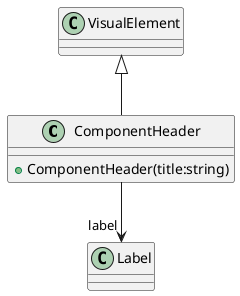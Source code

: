 @startuml
class ComponentHeader {
    + ComponentHeader(title:string)
}
VisualElement <|-- ComponentHeader
ComponentHeader --> "label" Label
@enduml
